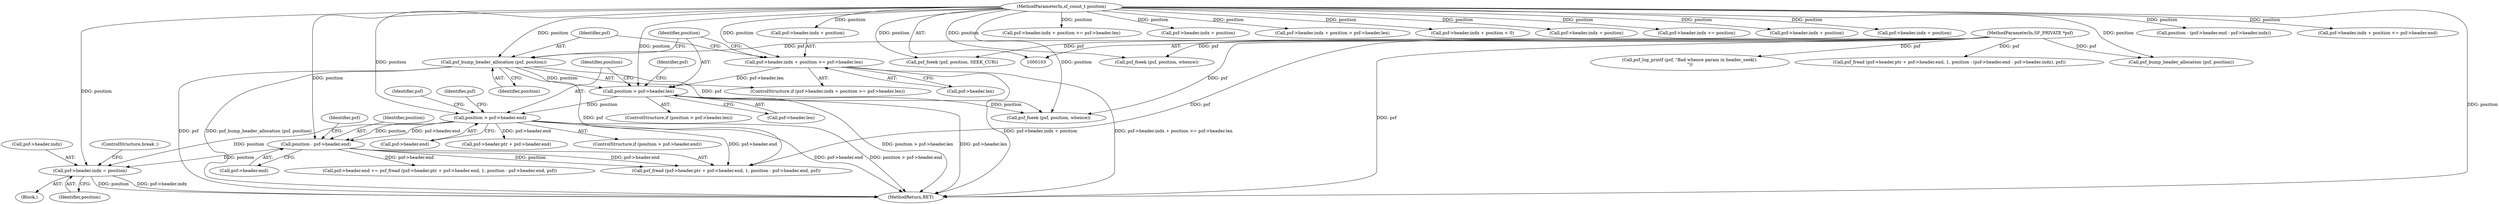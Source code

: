 digraph "0_libsndfile_708e996c87c5fae77b104ccfeb8f6db784c32074_14@pointer" {
"1000178" [label="(Call,psf->header.indx = position)"];
"1000144" [label="(Call,position > psf->header.end)"];
"1000130" [label="(Call,position > psf->header.len)"];
"1000126" [label="(Call,psf_bump_header_allocation (psf, position))"];
"1000104" [label="(MethodParameterIn,SF_PRIVATE *psf)"];
"1000105" [label="(MethodParameterIn,sf_count_t position)"];
"1000113" [label="(Call,psf->header.indx + position >= psf->header.len)"];
"1000170" [label="(Call,position - psf->header.end)"];
"1000139" [label="(Identifier,psf)"];
"1000188" [label="(Call,psf->header.indx + position >= psf->header.len)"];
"1000126" [label="(Call,psf_bump_header_allocation (psf, position))"];
"1000128" [label="(Identifier,position)"];
"1000258" [label="(Call,psf->header.indx + position)"];
"1000151" [label="(Call,psf->header.end += psf_fread (psf->header.ptr + psf->header.end, 1, position - psf->header.end, psf))"];
"1000334" [label="(Call,psf_log_printf (psf, \"Bad whence param in header_seek().\n\"))"];
"1000257" [label="(Call,psf->header.indx + position > psf->header.len)"];
"1000177" [label="(Identifier,psf)"];
"1000130" [label="(Call,position > psf->header.len)"];
"1000143" [label="(ControlStructure,if (position > psf->header.end))"];
"1000157" [label="(Call,psf_fread (psf->header.ptr + psf->header.end, 1, position - psf->header.end, psf))"];
"1000205" [label="(Call,psf->header.indx + position < 0)"];
"1000104" [label="(MethodParameterIn,SF_PRIVATE *psf)"];
"1000206" [label="(Call,psf->header.indx + position)"];
"1000248" [label="(Call,psf->header.indx += position)"];
"1000171" [label="(Identifier,position)"];
"1000110" [label="(Block,)"];
"1000189" [label="(Call,psf->header.indx + position)"];
"1000113" [label="(Call,psf->header.indx + position >= psf->header.len)"];
"1000184" [label="(Identifier,position)"];
"1000138" [label="(Call,psf_fseek (psf, position, whence))"];
"1000146" [label="(Call,psf->header.end)"];
"1000129" [label="(ControlStructure,if (position > psf->header.len))"];
"1000178" [label="(Call,psf->header.indx = position)"];
"1000131" [label="(Identifier,position)"];
"1000127" [label="(Identifier,psf)"];
"1000112" [label="(ControlStructure,if (psf->header.indx + position >= psf->header.len))"];
"1000293" [label="(Call,psf_fread (psf->header.ptr + psf->header.end, 1, position - (psf->header.end - psf->header.indx), psf))"];
"1000235" [label="(Call,psf->header.indx + position)"];
"1000228" [label="(Call,psf_fseek (psf, position, whence))"];
"1000282" [label="(Call,psf_fseek (psf, position, SEEK_CUR))"];
"1000154" [label="(Identifier,psf)"];
"1000201" [label="(Call,psf_bump_header_allocation (psf, position))"];
"1000179" [label="(Call,psf->header.indx)"];
"1000306" [label="(Call,position - (psf->header.end - psf->header.indx))"];
"1000170" [label="(Call,position - psf->header.end)"];
"1000132" [label="(Call,psf->header.len)"];
"1000114" [label="(Call,psf->header.indx + position)"];
"1000145" [label="(Identifier,position)"];
"1000234" [label="(Call,psf->header.indx + position <= psf->header.end)"];
"1000339" [label="(MethodReturn,RET)"];
"1000105" [label="(MethodParameterIn,sf_count_t position)"];
"1000158" [label="(Call,psf->header.ptr + psf->header.end)"];
"1000185" [label="(ControlStructure,break ;)"];
"1000172" [label="(Call,psf->header.end)"];
"1000121" [label="(Call,psf->header.len)"];
"1000181" [label="(Identifier,psf)"];
"1000144" [label="(Call,position > psf->header.end)"];
"1000178" -> "1000110"  [label="AST: "];
"1000178" -> "1000184"  [label="CFG: "];
"1000179" -> "1000178"  [label="AST: "];
"1000184" -> "1000178"  [label="AST: "];
"1000185" -> "1000178"  [label="CFG: "];
"1000178" -> "1000339"  [label="DDG: psf->header.indx"];
"1000178" -> "1000339"  [label="DDG: position"];
"1000144" -> "1000178"  [label="DDG: position"];
"1000170" -> "1000178"  [label="DDG: position"];
"1000105" -> "1000178"  [label="DDG: position"];
"1000144" -> "1000143"  [label="AST: "];
"1000144" -> "1000146"  [label="CFG: "];
"1000145" -> "1000144"  [label="AST: "];
"1000146" -> "1000144"  [label="AST: "];
"1000154" -> "1000144"  [label="CFG: "];
"1000181" -> "1000144"  [label="CFG: "];
"1000144" -> "1000339"  [label="DDG: position > psf->header.end"];
"1000144" -> "1000339"  [label="DDG: psf->header.end"];
"1000130" -> "1000144"  [label="DDG: position"];
"1000105" -> "1000144"  [label="DDG: position"];
"1000144" -> "1000157"  [label="DDG: psf->header.end"];
"1000144" -> "1000158"  [label="DDG: psf->header.end"];
"1000144" -> "1000170"  [label="DDG: position"];
"1000144" -> "1000170"  [label="DDG: psf->header.end"];
"1000130" -> "1000129"  [label="AST: "];
"1000130" -> "1000132"  [label="CFG: "];
"1000131" -> "1000130"  [label="AST: "];
"1000132" -> "1000130"  [label="AST: "];
"1000139" -> "1000130"  [label="CFG: "];
"1000145" -> "1000130"  [label="CFG: "];
"1000130" -> "1000339"  [label="DDG: position > psf->header.len"];
"1000130" -> "1000339"  [label="DDG: psf->header.len"];
"1000126" -> "1000130"  [label="DDG: position"];
"1000105" -> "1000130"  [label="DDG: position"];
"1000113" -> "1000130"  [label="DDG: psf->header.len"];
"1000130" -> "1000138"  [label="DDG: position"];
"1000126" -> "1000112"  [label="AST: "];
"1000126" -> "1000128"  [label="CFG: "];
"1000127" -> "1000126"  [label="AST: "];
"1000128" -> "1000126"  [label="AST: "];
"1000131" -> "1000126"  [label="CFG: "];
"1000126" -> "1000339"  [label="DDG: psf_bump_header_allocation (psf, position)"];
"1000126" -> "1000339"  [label="DDG: psf"];
"1000104" -> "1000126"  [label="DDG: psf"];
"1000105" -> "1000126"  [label="DDG: position"];
"1000126" -> "1000138"  [label="DDG: psf"];
"1000126" -> "1000157"  [label="DDG: psf"];
"1000104" -> "1000103"  [label="AST: "];
"1000104" -> "1000339"  [label="DDG: psf"];
"1000104" -> "1000138"  [label="DDG: psf"];
"1000104" -> "1000157"  [label="DDG: psf"];
"1000104" -> "1000201"  [label="DDG: psf"];
"1000104" -> "1000228"  [label="DDG: psf"];
"1000104" -> "1000282"  [label="DDG: psf"];
"1000104" -> "1000293"  [label="DDG: psf"];
"1000104" -> "1000334"  [label="DDG: psf"];
"1000105" -> "1000103"  [label="AST: "];
"1000105" -> "1000339"  [label="DDG: position"];
"1000105" -> "1000113"  [label="DDG: position"];
"1000105" -> "1000114"  [label="DDG: position"];
"1000105" -> "1000138"  [label="DDG: position"];
"1000105" -> "1000170"  [label="DDG: position"];
"1000105" -> "1000188"  [label="DDG: position"];
"1000105" -> "1000189"  [label="DDG: position"];
"1000105" -> "1000201"  [label="DDG: position"];
"1000105" -> "1000205"  [label="DDG: position"];
"1000105" -> "1000206"  [label="DDG: position"];
"1000105" -> "1000228"  [label="DDG: position"];
"1000105" -> "1000234"  [label="DDG: position"];
"1000105" -> "1000235"  [label="DDG: position"];
"1000105" -> "1000248"  [label="DDG: position"];
"1000105" -> "1000257"  [label="DDG: position"];
"1000105" -> "1000258"  [label="DDG: position"];
"1000105" -> "1000282"  [label="DDG: position"];
"1000105" -> "1000306"  [label="DDG: position"];
"1000113" -> "1000112"  [label="AST: "];
"1000113" -> "1000121"  [label="CFG: "];
"1000114" -> "1000113"  [label="AST: "];
"1000121" -> "1000113"  [label="AST: "];
"1000127" -> "1000113"  [label="CFG: "];
"1000131" -> "1000113"  [label="CFG: "];
"1000113" -> "1000339"  [label="DDG: psf->header.indx + position >= psf->header.len"];
"1000113" -> "1000339"  [label="DDG: psf->header.indx + position"];
"1000170" -> "1000157"  [label="AST: "];
"1000170" -> "1000172"  [label="CFG: "];
"1000171" -> "1000170"  [label="AST: "];
"1000172" -> "1000170"  [label="AST: "];
"1000177" -> "1000170"  [label="CFG: "];
"1000170" -> "1000151"  [label="DDG: psf->header.end"];
"1000170" -> "1000157"  [label="DDG: position"];
"1000170" -> "1000157"  [label="DDG: psf->header.end"];
}
